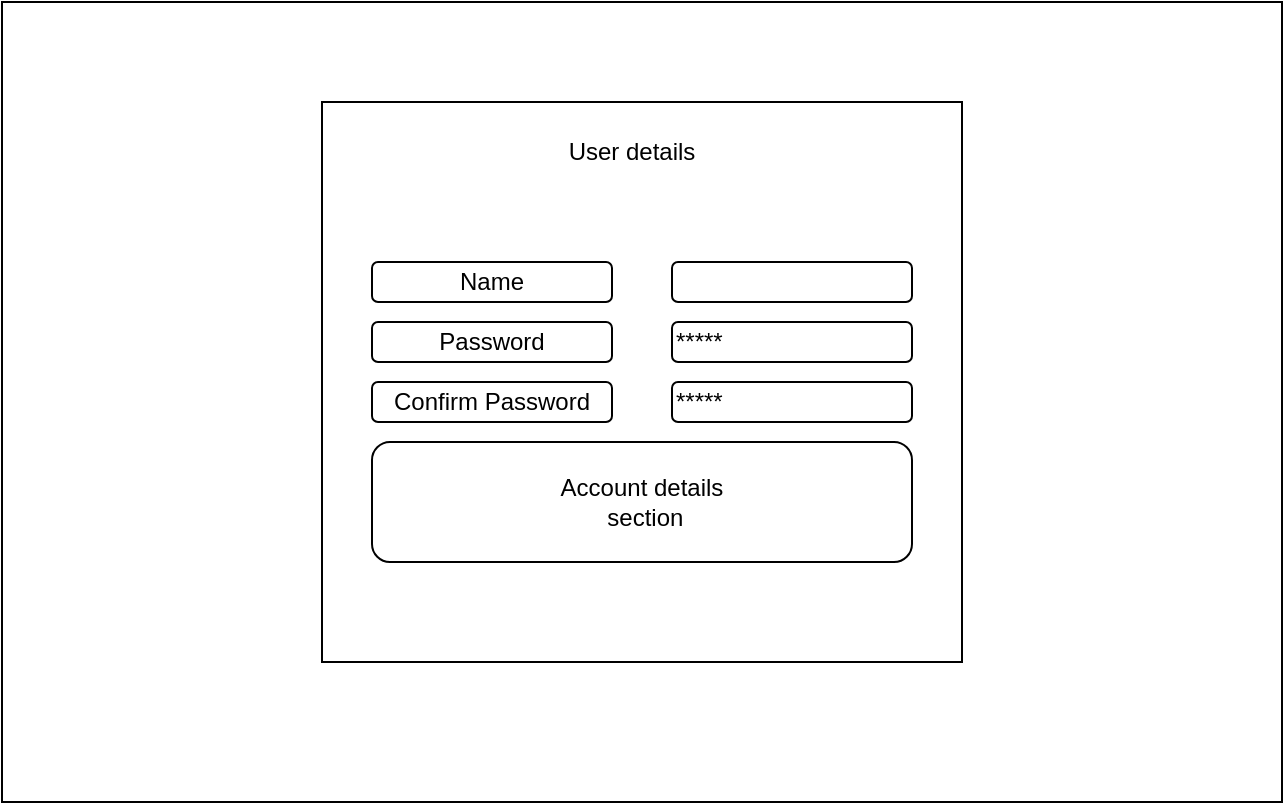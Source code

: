 <mxfile version="21.5.2" type="github">
  <diagram name="Page-1" id="3QgAkdv_Cc53_SK-UlMV">
    <mxGraphModel dx="1434" dy="782" grid="1" gridSize="10" guides="1" tooltips="1" connect="1" arrows="1" fold="1" page="1" pageScale="1" pageWidth="850" pageHeight="1100" math="0" shadow="0">
      <root>
        <mxCell id="0" />
        <mxCell id="1" parent="0" />
        <mxCell id="e0YRE8lAuUnDg_VTwqTF-1" value="" style="rounded=0;whiteSpace=wrap;html=1;fillColor=none;" vertex="1" parent="1">
          <mxGeometry x="105" y="120" width="640" height="400" as="geometry" />
        </mxCell>
        <mxCell id="e0YRE8lAuUnDg_VTwqTF-13" value="" style="rounded=0;whiteSpace=wrap;html=1;fillColor=none;" vertex="1" parent="1">
          <mxGeometry x="265" y="170" width="320" height="280" as="geometry" />
        </mxCell>
        <mxCell id="e0YRE8lAuUnDg_VTwqTF-2" value="" style="rounded=1;whiteSpace=wrap;html=1;" vertex="1" parent="1">
          <mxGeometry x="440" y="250" width="120" height="20" as="geometry" />
        </mxCell>
        <mxCell id="e0YRE8lAuUnDg_VTwqTF-3" value="&lt;div align=&quot;left&quot;&gt;*****&lt;/div&gt;" style="rounded=1;whiteSpace=wrap;html=1;align=left;" vertex="1" parent="1">
          <mxGeometry x="440" y="280" width="120" height="20" as="geometry" />
        </mxCell>
        <mxCell id="e0YRE8lAuUnDg_VTwqTF-10" value="&lt;div align=&quot;left&quot;&gt;*****&lt;/div&gt;" style="rounded=1;whiteSpace=wrap;html=1;align=left;" vertex="1" parent="1">
          <mxGeometry x="440" y="310" width="120" height="20" as="geometry" />
        </mxCell>
        <mxCell id="e0YRE8lAuUnDg_VTwqTF-14" value="User details" style="rounded=0;whiteSpace=wrap;html=1;fillColor=none;strokeColor=none;" vertex="1" parent="1">
          <mxGeometry x="360" y="180" width="120" height="30" as="geometry" />
        </mxCell>
        <mxCell id="e0YRE8lAuUnDg_VTwqTF-18" value="Password" style="rounded=1;whiteSpace=wrap;html=1;fillColor=none;" vertex="1" parent="1">
          <mxGeometry x="290" y="280" width="120" height="20" as="geometry" />
        </mxCell>
        <mxCell id="e0YRE8lAuUnDg_VTwqTF-19" value="Confirm Password" style="rounded=1;whiteSpace=wrap;html=1;fillColor=none;" vertex="1" parent="1">
          <mxGeometry x="290" y="310" width="120" height="20" as="geometry" />
        </mxCell>
        <mxCell id="e0YRE8lAuUnDg_VTwqTF-20" value="&lt;div align=&quot;left&quot;&gt;Account details&lt;br&gt;&lt;/div&gt;&amp;nbsp;section" style="rounded=1;whiteSpace=wrap;html=1;fillColor=none;" vertex="1" parent="1">
          <mxGeometry x="290" y="340" width="270" height="60" as="geometry" />
        </mxCell>
        <mxCell id="e0YRE8lAuUnDg_VTwqTF-24" value="Name" style="rounded=1;whiteSpace=wrap;html=1;fillColor=none;" vertex="1" parent="1">
          <mxGeometry x="290" y="250" width="120" height="20" as="geometry" />
        </mxCell>
      </root>
    </mxGraphModel>
  </diagram>
</mxfile>
